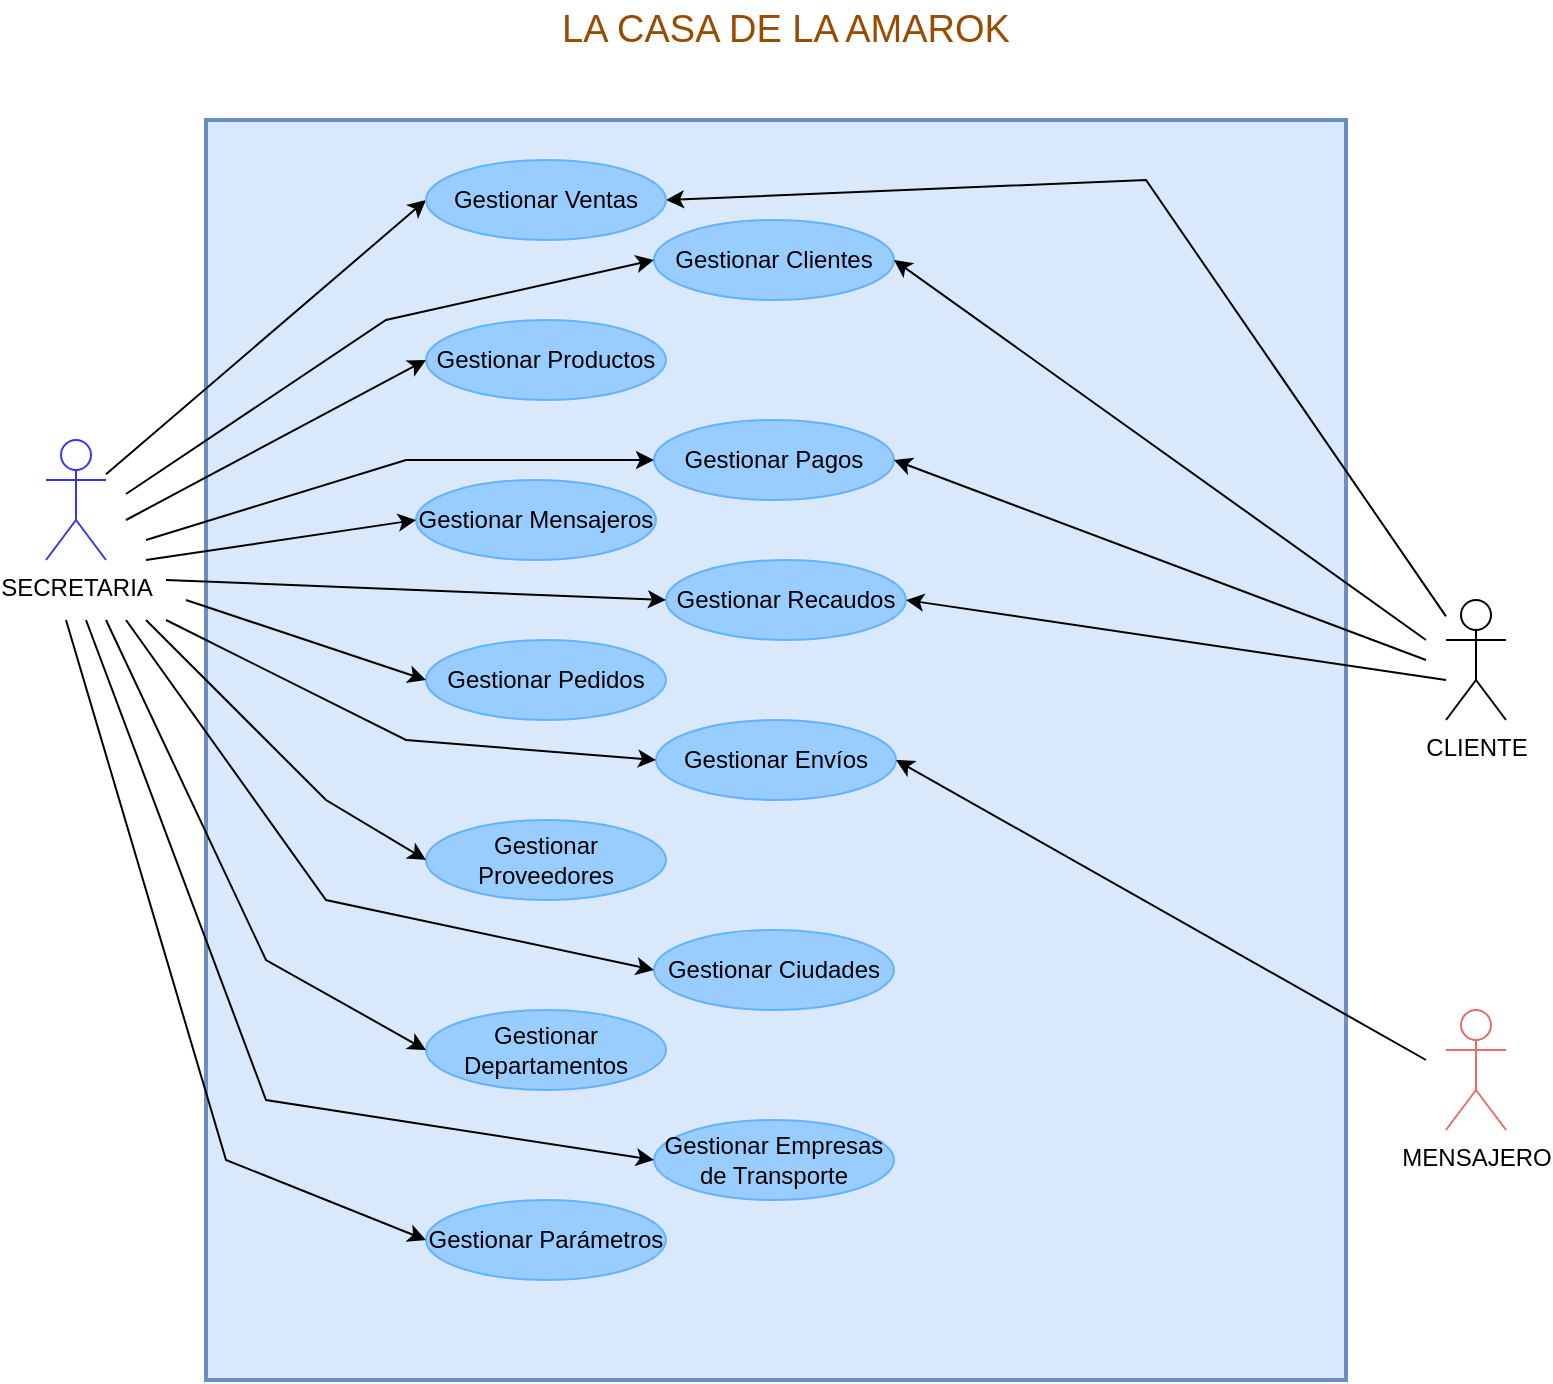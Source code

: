 <mxfile version="22.0.3" type="device">
  <diagram name="Página-1" id="HuEw2wNl35t896j_TasQ">
    <mxGraphModel dx="1434" dy="782" grid="1" gridSize="10" guides="1" tooltips="1" connect="1" arrows="1" fold="1" page="1" pageScale="1" pageWidth="827" pageHeight="1169" math="0" shadow="0">
      <root>
        <mxCell id="0" />
        <mxCell id="1" parent="0" />
        <mxCell id="lW1dMeE9RGw7dCfHeF60-2" value="" style="rounded=0;whiteSpace=wrap;html=1;fillColor=#dae8fc;strokeColor=#6c8ebf;strokeWidth=2;" parent="1" vertex="1">
          <mxGeometry x="130" y="110" width="570" height="630" as="geometry" />
        </mxCell>
        <mxCell id="lW1dMeE9RGw7dCfHeF60-27" style="rounded=0;orthogonalLoop=1;jettySize=auto;html=1;entryX=0;entryY=0.5;entryDx=0;entryDy=0;" parent="1" source="lW1dMeE9RGw7dCfHeF60-3" target="lW1dMeE9RGw7dCfHeF60-10" edge="1">
          <mxGeometry relative="1" as="geometry" />
        </mxCell>
        <mxCell id="lW1dMeE9RGw7dCfHeF60-3" value="SECRETARIA" style="shape=umlActor;verticalLabelPosition=bottom;verticalAlign=top;html=1;outlineConnect=0;strokeColor=#3333FF;" parent="1" vertex="1">
          <mxGeometry x="50" y="270" width="30" height="60" as="geometry" />
        </mxCell>
        <mxCell id="lW1dMeE9RGw7dCfHeF60-8" value="MENSAJERO" style="shape=umlActor;verticalLabelPosition=bottom;verticalAlign=top;html=1;outlineConnect=0;strokeColor=#EA6B66;" parent="1" vertex="1">
          <mxGeometry x="750" y="555" width="30" height="60" as="geometry" />
        </mxCell>
        <mxCell id="lW1dMeE9RGw7dCfHeF60-36" style="rounded=0;orthogonalLoop=1;jettySize=auto;html=1;entryX=1;entryY=0.5;entryDx=0;entryDy=0;" parent="1" source="lW1dMeE9RGw7dCfHeF60-9" target="lW1dMeE9RGw7dCfHeF60-10" edge="1">
          <mxGeometry relative="1" as="geometry">
            <Array as="points">
              <mxPoint x="600" y="140" />
            </Array>
          </mxGeometry>
        </mxCell>
        <mxCell id="lW1dMeE9RGw7dCfHeF60-9" value="CLIENTE" style="shape=umlActor;verticalLabelPosition=bottom;verticalAlign=top;html=1;outlineConnect=0;strokeColor=#000000;" parent="1" vertex="1">
          <mxGeometry x="750" y="350" width="30" height="60" as="geometry" />
        </mxCell>
        <mxCell id="lW1dMeE9RGw7dCfHeF60-10" value="Gestionar Ventas" style="ellipse;whiteSpace=wrap;html=1;fillColor=#99CCFF;strokeColor=#66B2FF;" parent="1" vertex="1">
          <mxGeometry x="240" y="130" width="120" height="40" as="geometry" />
        </mxCell>
        <mxCell id="lW1dMeE9RGw7dCfHeF60-12" value="Gestionar Clientes" style="ellipse;whiteSpace=wrap;html=1;fillColor=#99CCFF;strokeColor=#66B2FF;" parent="1" vertex="1">
          <mxGeometry x="354" y="160" width="120" height="40" as="geometry" />
        </mxCell>
        <mxCell id="lW1dMeE9RGw7dCfHeF60-13" value="Gestionar Productos" style="ellipse;whiteSpace=wrap;html=1;fillColor=#99CCFF;strokeColor=#66B2FF;" parent="1" vertex="1">
          <mxGeometry x="240" y="210" width="120" height="40" as="geometry" />
        </mxCell>
        <mxCell id="lW1dMeE9RGw7dCfHeF60-14" value="Gestionar Pagos" style="ellipse;whiteSpace=wrap;html=1;fillColor=#99CCFF;strokeColor=#66B2FF;" parent="1" vertex="1">
          <mxGeometry x="354" y="260" width="120" height="40" as="geometry" />
        </mxCell>
        <mxCell id="lW1dMeE9RGw7dCfHeF60-15" value="Gestionar Mensajeros" style="ellipse;whiteSpace=wrap;html=1;fillColor=#99CCFF;strokeColor=#66B2FF;" parent="1" vertex="1">
          <mxGeometry x="235" y="290" width="120" height="40" as="geometry" />
        </mxCell>
        <mxCell id="lW1dMeE9RGw7dCfHeF60-16" value="Gestionar Recaudos" style="ellipse;whiteSpace=wrap;html=1;fillColor=#99CCFF;strokeColor=#66B2FF;" parent="1" vertex="1">
          <mxGeometry x="360" y="330" width="120" height="40" as="geometry" />
        </mxCell>
        <mxCell id="lW1dMeE9RGw7dCfHeF60-17" value="Gestionar Pedidos" style="ellipse;whiteSpace=wrap;html=1;fillColor=#99CCFF;strokeColor=#66B2FF;" parent="1" vertex="1">
          <mxGeometry x="240" y="370" width="120" height="40" as="geometry" />
        </mxCell>
        <mxCell id="lW1dMeE9RGw7dCfHeF60-18" value="Gestionar Envíos" style="ellipse;whiteSpace=wrap;html=1;fillColor=#99CCFF;strokeColor=#66B2FF;" parent="1" vertex="1">
          <mxGeometry x="355" y="410" width="120" height="40" as="geometry" />
        </mxCell>
        <mxCell id="lW1dMeE9RGw7dCfHeF60-29" style="rounded=0;orthogonalLoop=1;jettySize=auto;html=1;entryX=0;entryY=0.5;entryDx=0;entryDy=0;" parent="1" target="lW1dMeE9RGw7dCfHeF60-12" edge="1">
          <mxGeometry relative="1" as="geometry">
            <mxPoint x="90" y="297" as="sourcePoint" />
            <mxPoint x="250" y="160" as="targetPoint" />
            <Array as="points">
              <mxPoint x="220" y="210" />
            </Array>
          </mxGeometry>
        </mxCell>
        <mxCell id="lW1dMeE9RGw7dCfHeF60-30" style="rounded=0;orthogonalLoop=1;jettySize=auto;html=1;entryX=0;entryY=0.5;entryDx=0;entryDy=0;" parent="1" target="lW1dMeE9RGw7dCfHeF60-13" edge="1">
          <mxGeometry relative="1" as="geometry">
            <mxPoint x="90" y="310" as="sourcePoint" />
            <mxPoint x="250" y="160" as="targetPoint" />
          </mxGeometry>
        </mxCell>
        <mxCell id="lW1dMeE9RGw7dCfHeF60-31" style="rounded=0;orthogonalLoop=1;jettySize=auto;html=1;entryX=0;entryY=0.5;entryDx=0;entryDy=0;" parent="1" target="lW1dMeE9RGw7dCfHeF60-14" edge="1">
          <mxGeometry relative="1" as="geometry">
            <mxPoint x="100" y="320" as="sourcePoint" />
            <mxPoint x="250" y="240" as="targetPoint" />
            <Array as="points">
              <mxPoint x="230" y="280" />
            </Array>
          </mxGeometry>
        </mxCell>
        <mxCell id="lW1dMeE9RGw7dCfHeF60-32" style="rounded=0;orthogonalLoop=1;jettySize=auto;html=1;entryX=0;entryY=0.5;entryDx=0;entryDy=0;" parent="1" target="lW1dMeE9RGw7dCfHeF60-15" edge="1">
          <mxGeometry relative="1" as="geometry">
            <mxPoint x="100" y="330" as="sourcePoint" />
            <mxPoint x="250" y="240" as="targetPoint" />
          </mxGeometry>
        </mxCell>
        <mxCell id="lW1dMeE9RGw7dCfHeF60-33" style="rounded=0;orthogonalLoop=1;jettySize=auto;html=1;entryX=0;entryY=0.5;entryDx=0;entryDy=0;" parent="1" target="lW1dMeE9RGw7dCfHeF60-16" edge="1">
          <mxGeometry relative="1" as="geometry">
            <mxPoint x="110" y="340" as="sourcePoint" />
            <mxPoint x="245" y="320" as="targetPoint" />
          </mxGeometry>
        </mxCell>
        <mxCell id="lW1dMeE9RGw7dCfHeF60-34" style="rounded=0;orthogonalLoop=1;jettySize=auto;html=1;entryX=0;entryY=0.5;entryDx=0;entryDy=0;" parent="1" target="lW1dMeE9RGw7dCfHeF60-17" edge="1">
          <mxGeometry relative="1" as="geometry">
            <mxPoint x="120" y="350" as="sourcePoint" />
            <mxPoint x="370" y="360" as="targetPoint" />
          </mxGeometry>
        </mxCell>
        <mxCell id="lW1dMeE9RGw7dCfHeF60-35" style="rounded=0;orthogonalLoop=1;jettySize=auto;html=1;entryX=0;entryY=0.5;entryDx=0;entryDy=0;" parent="1" target="lW1dMeE9RGw7dCfHeF60-18" edge="1">
          <mxGeometry relative="1" as="geometry">
            <mxPoint x="110" y="360" as="sourcePoint" />
            <mxPoint x="250" y="400" as="targetPoint" />
            <Array as="points">
              <mxPoint x="230" y="420" />
            </Array>
          </mxGeometry>
        </mxCell>
        <mxCell id="lW1dMeE9RGw7dCfHeF60-40" style="rounded=0;orthogonalLoop=1;jettySize=auto;html=1;entryX=1;entryY=0.5;entryDx=0;entryDy=0;" parent="1" target="lW1dMeE9RGw7dCfHeF60-12" edge="1">
          <mxGeometry relative="1" as="geometry">
            <mxPoint x="740" y="370" as="sourcePoint" />
            <mxPoint x="250" y="240" as="targetPoint" />
          </mxGeometry>
        </mxCell>
        <mxCell id="lW1dMeE9RGw7dCfHeF60-41" style="rounded=0;orthogonalLoop=1;jettySize=auto;html=1;entryX=1;entryY=0.5;entryDx=0;entryDy=0;" parent="1" target="lW1dMeE9RGw7dCfHeF60-14" edge="1">
          <mxGeometry relative="1" as="geometry">
            <mxPoint x="740" y="380" as="sourcePoint" />
            <mxPoint x="484" y="190" as="targetPoint" />
          </mxGeometry>
        </mxCell>
        <mxCell id="lW1dMeE9RGw7dCfHeF60-42" style="rounded=0;orthogonalLoop=1;jettySize=auto;html=1;entryX=1;entryY=0.5;entryDx=0;entryDy=0;" parent="1" target="lW1dMeE9RGw7dCfHeF60-16" edge="1">
          <mxGeometry relative="1" as="geometry">
            <mxPoint x="750" y="390" as="sourcePoint" />
            <mxPoint x="484" y="290" as="targetPoint" />
          </mxGeometry>
        </mxCell>
        <mxCell id="lW1dMeE9RGw7dCfHeF60-44" style="rounded=0;orthogonalLoop=1;jettySize=auto;html=1;entryX=1;entryY=0.5;entryDx=0;entryDy=0;" parent="1" target="lW1dMeE9RGw7dCfHeF60-18" edge="1">
          <mxGeometry relative="1" as="geometry">
            <mxPoint x="740" y="580" as="sourcePoint" />
            <mxPoint x="490" y="360" as="targetPoint" />
          </mxGeometry>
        </mxCell>
        <mxCell id="lW1dMeE9RGw7dCfHeF60-45" value="Gestionar Proveedores" style="ellipse;whiteSpace=wrap;html=1;fillColor=#99CCFF;strokeColor=#66B2FF;" parent="1" vertex="1">
          <mxGeometry x="240" y="460" width="120" height="40" as="geometry" />
        </mxCell>
        <mxCell id="lW1dMeE9RGw7dCfHeF60-46" style="rounded=0;orthogonalLoop=1;jettySize=auto;html=1;entryX=0;entryY=0.5;entryDx=0;entryDy=0;" parent="1" target="lW1dMeE9RGw7dCfHeF60-45" edge="1">
          <mxGeometry relative="1" as="geometry">
            <mxPoint x="100" y="360" as="sourcePoint" />
            <mxPoint x="365" y="440" as="targetPoint" />
            <Array as="points">
              <mxPoint x="190" y="450" />
            </Array>
          </mxGeometry>
        </mxCell>
        <mxCell id="lW1dMeE9RGw7dCfHeF60-47" value="Gestionar Ciudades" style="ellipse;whiteSpace=wrap;html=1;fillColor=#99CCFF;strokeColor=#66B2FF;" parent="1" vertex="1">
          <mxGeometry x="354" y="515" width="120" height="40" as="geometry" />
        </mxCell>
        <mxCell id="lW1dMeE9RGw7dCfHeF60-48" style="rounded=0;orthogonalLoop=1;jettySize=auto;html=1;entryX=0;entryY=0.5;entryDx=0;entryDy=0;" parent="1" target="lW1dMeE9RGw7dCfHeF60-47" edge="1">
          <mxGeometry relative="1" as="geometry">
            <mxPoint x="90" y="360" as="sourcePoint" />
            <mxPoint x="250" y="490" as="targetPoint" />
            <Array as="points">
              <mxPoint x="190" y="500" />
            </Array>
          </mxGeometry>
        </mxCell>
        <mxCell id="lW1dMeE9RGw7dCfHeF60-49" value="Gestionar Departamentos" style="ellipse;whiteSpace=wrap;html=1;fillColor=#99CCFF;strokeColor=#66B2FF;" parent="1" vertex="1">
          <mxGeometry x="240" y="555" width="120" height="40" as="geometry" />
        </mxCell>
        <mxCell id="lW1dMeE9RGw7dCfHeF60-50" style="rounded=0;orthogonalLoop=1;jettySize=auto;html=1;entryX=0;entryY=0.5;entryDx=0;entryDy=0;" parent="1" target="lW1dMeE9RGw7dCfHeF60-49" edge="1">
          <mxGeometry relative="1" as="geometry">
            <mxPoint x="80" y="360" as="sourcePoint" />
            <mxPoint x="364" y="545" as="targetPoint" />
            <Array as="points">
              <mxPoint x="160" y="530" />
            </Array>
          </mxGeometry>
        </mxCell>
        <mxCell id="lW1dMeE9RGw7dCfHeF60-51" value="Gestionar Empresas de Transporte" style="ellipse;whiteSpace=wrap;html=1;fillColor=#99CCFF;strokeColor=#66B2FF;" parent="1" vertex="1">
          <mxGeometry x="354" y="610" width="120" height="40" as="geometry" />
        </mxCell>
        <mxCell id="lW1dMeE9RGw7dCfHeF60-52" style="rounded=0;orthogonalLoop=1;jettySize=auto;html=1;entryX=0;entryY=0.5;entryDx=0;entryDy=0;" parent="1" target="lW1dMeE9RGw7dCfHeF60-51" edge="1">
          <mxGeometry relative="1" as="geometry">
            <mxPoint x="70" y="360" as="sourcePoint" />
            <mxPoint x="250" y="585" as="targetPoint" />
            <Array as="points">
              <mxPoint x="160" y="600" />
            </Array>
          </mxGeometry>
        </mxCell>
        <mxCell id="lW1dMeE9RGw7dCfHeF60-53" value="Gestionar Parámetros" style="ellipse;whiteSpace=wrap;html=1;fillColor=#99CCFF;strokeColor=#66B2FF;" parent="1" vertex="1">
          <mxGeometry x="240" y="650" width="120" height="40" as="geometry" />
        </mxCell>
        <mxCell id="lW1dMeE9RGw7dCfHeF60-54" style="rounded=0;orthogonalLoop=1;jettySize=auto;html=1;entryX=0;entryY=0.5;entryDx=0;entryDy=0;" parent="1" target="lW1dMeE9RGw7dCfHeF60-53" edge="1">
          <mxGeometry relative="1" as="geometry">
            <mxPoint x="60" y="360" as="sourcePoint" />
            <mxPoint x="364" y="640" as="targetPoint" />
            <Array as="points">
              <mxPoint x="140" y="630" />
            </Array>
          </mxGeometry>
        </mxCell>
        <mxCell id="lW1dMeE9RGw7dCfHeF60-55" value="LA CASA DE LA AMAROK" style="text;html=1;strokeColor=none;fillColor=none;align=center;verticalAlign=middle;whiteSpace=wrap;rounded=0;fontSize=19;fontColor=#994C00;" parent="1" vertex="1">
          <mxGeometry x="260" y="50" width="320" height="30" as="geometry" />
        </mxCell>
      </root>
    </mxGraphModel>
  </diagram>
</mxfile>
